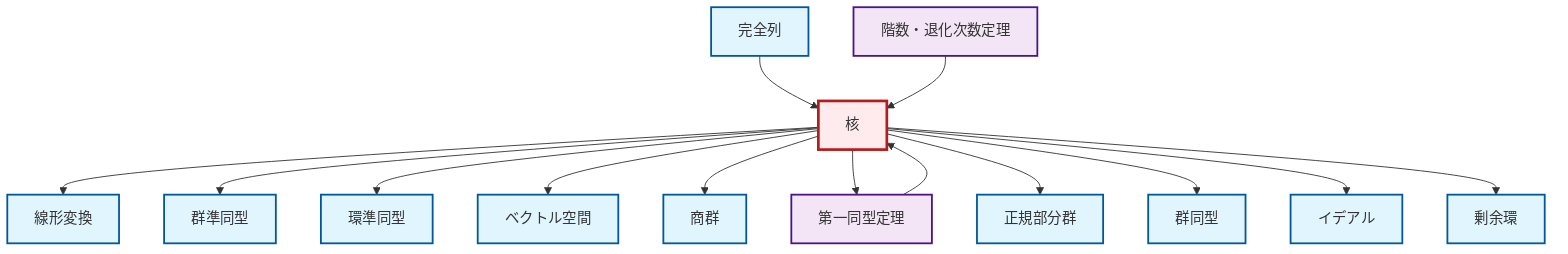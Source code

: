 graph TD
    classDef definition fill:#e1f5fe,stroke:#01579b,stroke-width:2px
    classDef theorem fill:#f3e5f5,stroke:#4a148c,stroke-width:2px
    classDef axiom fill:#fff3e0,stroke:#e65100,stroke-width:2px
    classDef example fill:#e8f5e9,stroke:#1b5e20,stroke-width:2px
    classDef current fill:#ffebee,stroke:#b71c1c,stroke-width:3px
    def-normal-subgroup["正規部分群"]:::definition
    thm-rank-nullity["階数・退化次数定理"]:::theorem
    def-homomorphism["群準同型"]:::definition
    def-quotient-group["商群"]:::definition
    thm-first-isomorphism["第一同型定理"]:::theorem
    def-ring-homomorphism["環準同型"]:::definition
    def-linear-transformation["線形変換"]:::definition
    def-ideal["イデアル"]:::definition
    def-vector-space["ベクトル空間"]:::definition
    def-kernel["核"]:::definition
    def-quotient-ring["剰余環"]:::definition
    def-exact-sequence["完全列"]:::definition
    def-isomorphism["群同型"]:::definition
    def-kernel --> def-linear-transformation
    def-kernel --> def-homomorphism
    def-kernel --> def-ring-homomorphism
    def-kernel --> def-vector-space
    def-exact-sequence --> def-kernel
    def-kernel --> def-quotient-group
    thm-first-isomorphism --> def-kernel
    def-kernel --> thm-first-isomorphism
    thm-rank-nullity --> def-kernel
    def-kernel --> def-normal-subgroup
    def-kernel --> def-isomorphism
    def-kernel --> def-ideal
    def-kernel --> def-quotient-ring
    class def-kernel current